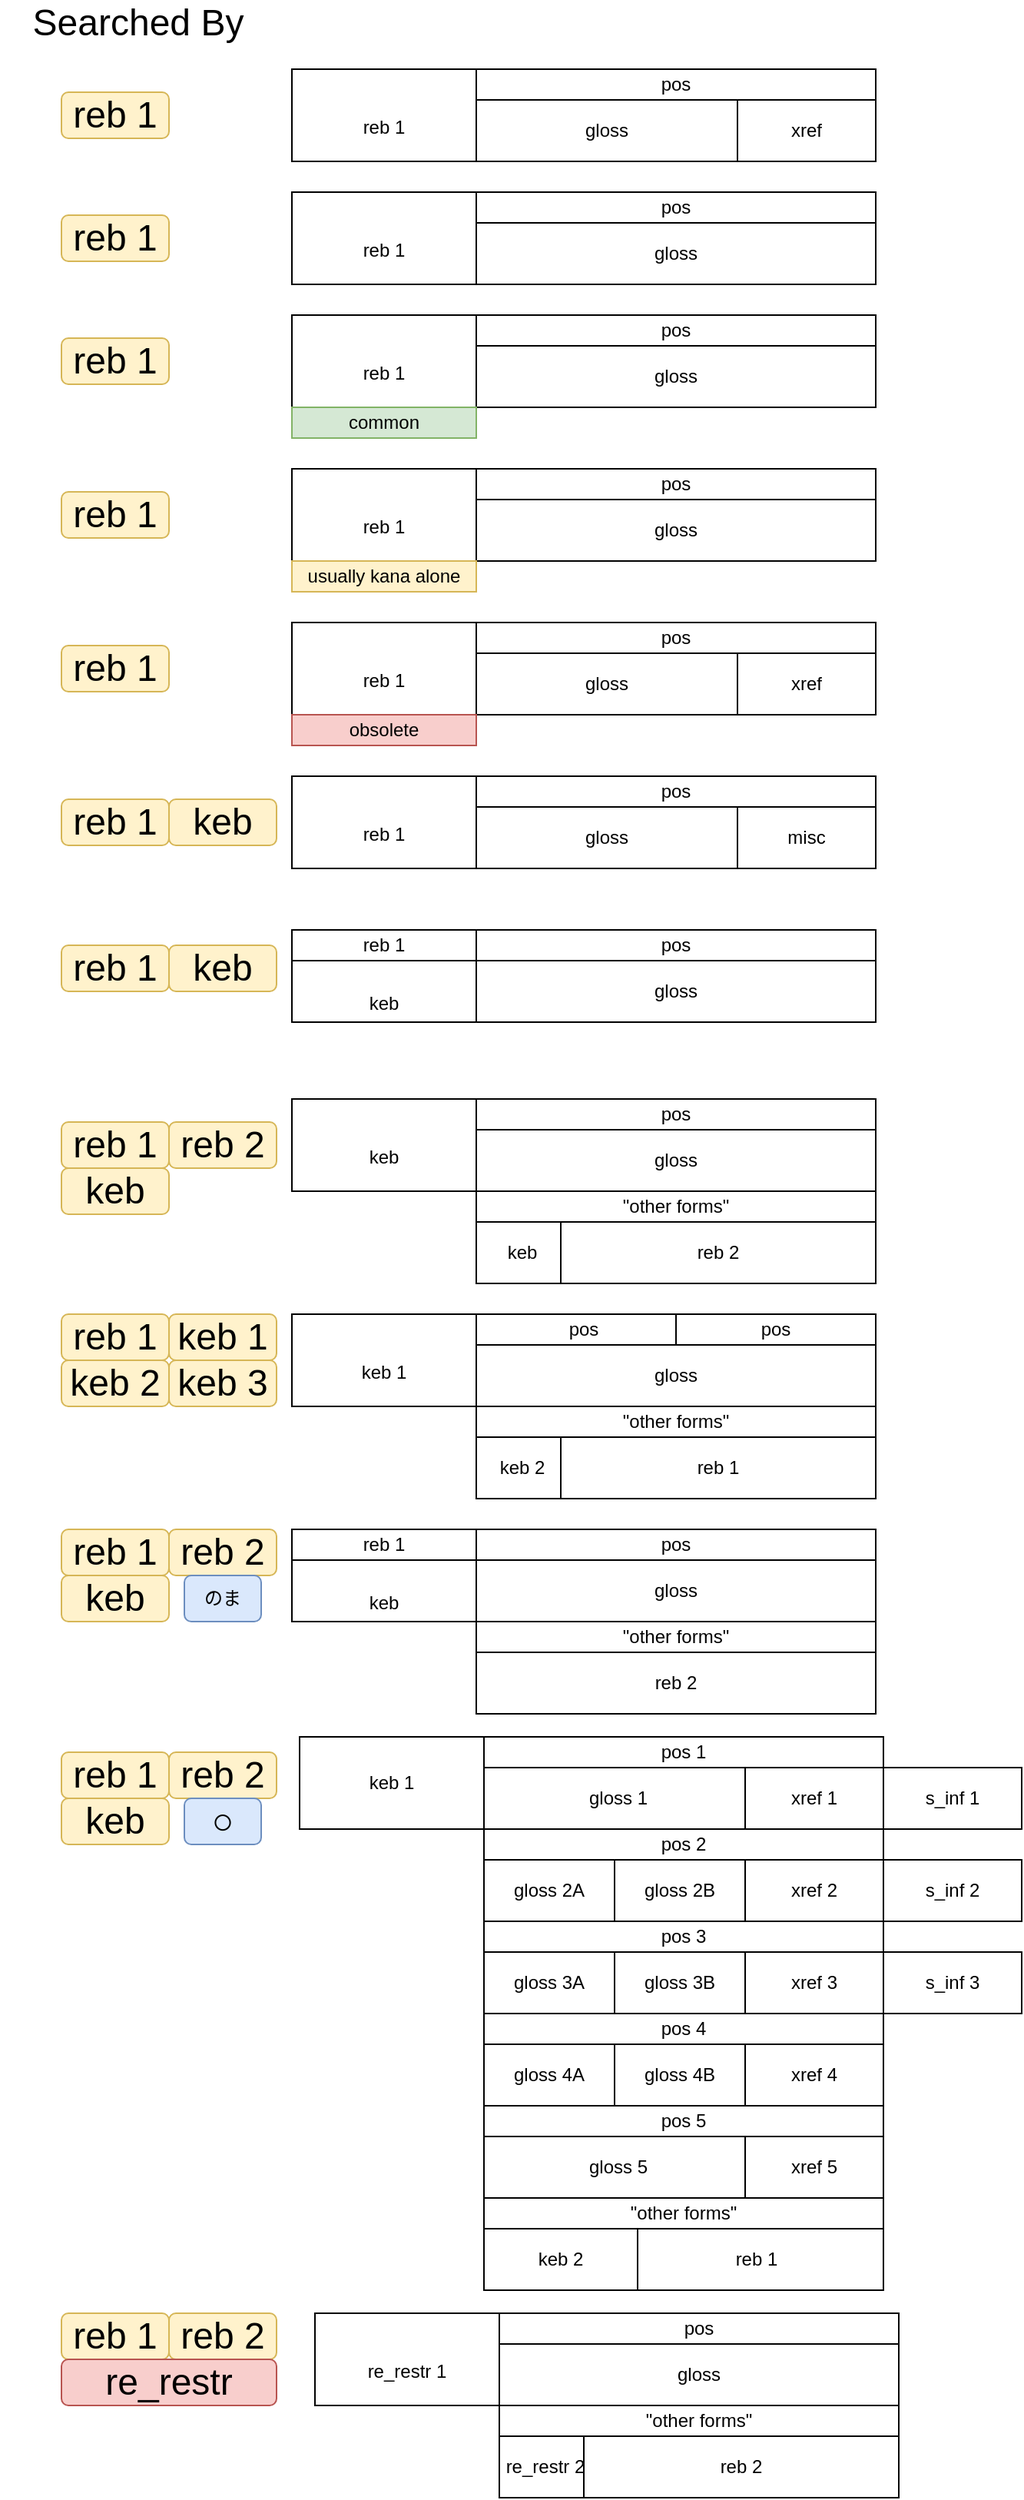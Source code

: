 <mxfile version="15.3.5" type="device"><diagram id="YaNyc30fb01BKYTUnE-E" name="Page-1"><mxGraphModel dx="1099" dy="962" grid="1" gridSize="10" guides="1" tooltips="1" connect="1" arrows="1" fold="1" page="1" pageScale="1" pageWidth="850" pageHeight="1100" math="0" shadow="0"><root><mxCell id="0"/><mxCell id="1" parent="0"/><mxCell id="m7RnuNLn5C-3_QpmldOm-1" value="&lt;font style=&quot;font-size: 12px&quot;&gt;reb 1&lt;/font&gt;" style="rounded=0;whiteSpace=wrap;html=1;hachureGap=4;pointerEvents=0;fontSize=34;" vertex="1" parent="1"><mxGeometry x="230" y="270" width="120" height="60" as="geometry"/></mxCell><mxCell id="m7RnuNLn5C-3_QpmldOm-2" value="pos" style="rounded=0;whiteSpace=wrap;html=1;hachureGap=4;pointerEvents=0;" vertex="1" parent="1"><mxGeometry x="350" y="270" width="260" height="20" as="geometry"/></mxCell><mxCell id="m7RnuNLn5C-3_QpmldOm-4" value="gloss" style="rounded=0;whiteSpace=wrap;html=1;hachureGap=4;pointerEvents=0;" vertex="1" parent="1"><mxGeometry x="350" y="290" width="170" height="40" as="geometry"/></mxCell><mxCell id="m7RnuNLn5C-3_QpmldOm-5" value="xref" style="rounded=0;whiteSpace=wrap;html=1;hachureGap=4;pointerEvents=0;" vertex="1" parent="1"><mxGeometry x="520" y="290" width="90" height="40" as="geometry"/></mxCell><mxCell id="m7RnuNLn5C-3_QpmldOm-6" value="&lt;font style=&quot;font-size: 12px&quot;&gt;reb 1&lt;/font&gt;" style="rounded=0;whiteSpace=wrap;html=1;hachureGap=4;pointerEvents=0;fontSize=34;" vertex="1" parent="1"><mxGeometry x="230" y="350" width="120" height="60" as="geometry"/></mxCell><mxCell id="m7RnuNLn5C-3_QpmldOm-7" value="pos" style="rounded=0;whiteSpace=wrap;html=1;hachureGap=4;pointerEvents=0;" vertex="1" parent="1"><mxGeometry x="350" y="350" width="260" height="20" as="geometry"/></mxCell><mxCell id="m7RnuNLn5C-3_QpmldOm-8" value="gloss" style="rounded=0;whiteSpace=wrap;html=1;hachureGap=4;pointerEvents=0;" vertex="1" parent="1"><mxGeometry x="350" y="370" width="260" height="40" as="geometry"/></mxCell><mxCell id="m7RnuNLn5C-3_QpmldOm-10" value="reb 1" style="rounded=1;whiteSpace=wrap;html=1;hachureGap=4;pointerEvents=0;fontSize=24;fillColor=#fff2cc;strokeColor=#d6b656;" vertex="1" parent="1"><mxGeometry x="80" y="285" width="70" height="30" as="geometry"/></mxCell><mxCell id="m7RnuNLn5C-3_QpmldOm-13" value="&lt;font style=&quot;font-size: 12px&quot;&gt;keb&lt;/font&gt;" style="rounded=0;whiteSpace=wrap;html=1;hachureGap=4;pointerEvents=0;fontSize=34;" vertex="1" parent="1"><mxGeometry x="230" y="940" width="120" height="60" as="geometry"/></mxCell><mxCell id="m7RnuNLn5C-3_QpmldOm-14" value="pos" style="rounded=0;whiteSpace=wrap;html=1;hachureGap=4;pointerEvents=0;" vertex="1" parent="1"><mxGeometry x="350" y="940" width="260" height="20" as="geometry"/></mxCell><mxCell id="m7RnuNLn5C-3_QpmldOm-15" value="gloss" style="rounded=0;whiteSpace=wrap;html=1;hachureGap=4;pointerEvents=0;" vertex="1" parent="1"><mxGeometry x="350" y="960" width="260" height="40" as="geometry"/></mxCell><mxCell id="m7RnuNLn5C-3_QpmldOm-16" value="keb" style="rounded=0;whiteSpace=wrap;html=1;hachureGap=4;pointerEvents=0;" vertex="1" parent="1"><mxGeometry x="350" y="1020" width="60" height="40" as="geometry"/></mxCell><mxCell id="m7RnuNLn5C-3_QpmldOm-17" value="reb 2" style="rounded=0;whiteSpace=wrap;html=1;hachureGap=4;pointerEvents=0;" vertex="1" parent="1"><mxGeometry x="405" y="1020" width="205" height="40" as="geometry"/></mxCell><mxCell id="m7RnuNLn5C-3_QpmldOm-18" value="Searched By" style="text;html=1;strokeColor=none;fillColor=none;align=center;verticalAlign=middle;whiteSpace=wrap;rounded=0;hachureGap=4;pointerEvents=0;fontSize=24;" vertex="1" parent="1"><mxGeometry x="40" y="230" width="180" height="20" as="geometry"/></mxCell><mxCell id="m7RnuNLn5C-3_QpmldOm-19" value="reb 1" style="rounded=1;whiteSpace=wrap;html=1;hachureGap=4;pointerEvents=0;fontSize=24;fillColor=#fff2cc;strokeColor=#d6b656;" vertex="1" parent="1"><mxGeometry x="80" y="365" width="70" height="30" as="geometry"/></mxCell><mxCell id="m7RnuNLn5C-3_QpmldOm-20" value="reb 1" style="rounded=1;whiteSpace=wrap;html=1;hachureGap=4;pointerEvents=0;fontSize=24;fillColor=#fff2cc;strokeColor=#d6b656;" vertex="1" parent="1"><mxGeometry x="80" y="955" width="70" height="30" as="geometry"/></mxCell><mxCell id="m7RnuNLn5C-3_QpmldOm-21" value="reb 2" style="rounded=1;whiteSpace=wrap;html=1;hachureGap=4;pointerEvents=0;fontSize=24;fillColor=#fff2cc;strokeColor=#d6b656;" vertex="1" parent="1"><mxGeometry x="150" y="955" width="70" height="30" as="geometry"/></mxCell><mxCell id="m7RnuNLn5C-3_QpmldOm-22" value="keb" style="rounded=1;whiteSpace=wrap;html=1;hachureGap=4;pointerEvents=0;fontSize=24;fillColor=#fff2cc;strokeColor=#d6b656;" vertex="1" parent="1"><mxGeometry x="80" y="985" width="70" height="30" as="geometry"/></mxCell><mxCell id="m7RnuNLn5C-3_QpmldOm-23" value="reb 1" style="rounded=1;whiteSpace=wrap;html=1;hachureGap=4;pointerEvents=0;fontSize=24;fillColor=#fff2cc;strokeColor=#d6b656;" vertex="1" parent="1"><mxGeometry x="80" y="840" width="70" height="30" as="geometry"/></mxCell><mxCell id="m7RnuNLn5C-3_QpmldOm-24" value="&lt;font style=&quot;font-size: 12px&quot;&gt;keb&lt;/font&gt;" style="rounded=0;whiteSpace=wrap;html=1;hachureGap=4;pointerEvents=0;fontSize=34;" vertex="1" parent="1"><mxGeometry x="230" y="850" width="120" height="40" as="geometry"/></mxCell><mxCell id="m7RnuNLn5C-3_QpmldOm-25" value="pos" style="rounded=0;whiteSpace=wrap;html=1;hachureGap=4;pointerEvents=0;" vertex="1" parent="1"><mxGeometry x="350" y="830" width="260" height="20" as="geometry"/></mxCell><mxCell id="m7RnuNLn5C-3_QpmldOm-26" value="gloss" style="rounded=0;whiteSpace=wrap;html=1;hachureGap=4;pointerEvents=0;" vertex="1" parent="1"><mxGeometry x="350" y="850" width="260" height="40" as="geometry"/></mxCell><mxCell id="m7RnuNLn5C-3_QpmldOm-27" value="reb 1" style="rounded=0;whiteSpace=wrap;html=1;hachureGap=4;pointerEvents=0;" vertex="1" parent="1"><mxGeometry x="230" y="830" width="120" height="20" as="geometry"/></mxCell><mxCell id="m7RnuNLn5C-3_QpmldOm-28" value="reb 1" style="rounded=1;whiteSpace=wrap;html=1;hachureGap=4;pointerEvents=0;fontSize=24;fillColor=#fff2cc;strokeColor=#d6b656;" vertex="1" parent="1"><mxGeometry x="80" y="1220" width="70" height="30" as="geometry"/></mxCell><mxCell id="m7RnuNLn5C-3_QpmldOm-29" value="reb 2" style="rounded=1;whiteSpace=wrap;html=1;hachureGap=4;pointerEvents=0;fontSize=24;fillColor=#fff2cc;strokeColor=#d6b656;" vertex="1" parent="1"><mxGeometry x="150" y="1220" width="70" height="30" as="geometry"/></mxCell><mxCell id="m7RnuNLn5C-3_QpmldOm-30" value="keb" style="rounded=1;whiteSpace=wrap;html=1;hachureGap=4;pointerEvents=0;fontSize=24;fillColor=#fff2cc;strokeColor=#d6b656;" vertex="1" parent="1"><mxGeometry x="80" y="1250" width="70" height="30" as="geometry"/></mxCell><mxCell id="m7RnuNLn5C-3_QpmldOm-31" value="&lt;font style=&quot;font-size: 12px&quot;&gt;keb&lt;/font&gt;" style="rounded=0;whiteSpace=wrap;html=1;hachureGap=4;pointerEvents=0;fontSize=34;" vertex="1" parent="1"><mxGeometry x="230" y="1240" width="120" height="40" as="geometry"/></mxCell><mxCell id="m7RnuNLn5C-3_QpmldOm-32" value="pos" style="rounded=0;whiteSpace=wrap;html=1;hachureGap=4;pointerEvents=0;" vertex="1" parent="1"><mxGeometry x="350" y="1220" width="260" height="20" as="geometry"/></mxCell><mxCell id="m7RnuNLn5C-3_QpmldOm-33" value="gloss" style="rounded=0;whiteSpace=wrap;html=1;hachureGap=4;pointerEvents=0;" vertex="1" parent="1"><mxGeometry x="350" y="1240" width="260" height="40" as="geometry"/></mxCell><mxCell id="m7RnuNLn5C-3_QpmldOm-34" value="reb 1" style="rounded=0;whiteSpace=wrap;html=1;hachureGap=4;pointerEvents=0;" vertex="1" parent="1"><mxGeometry x="230" y="1220" width="120" height="20" as="geometry"/></mxCell><mxCell id="m7RnuNLn5C-3_QpmldOm-36" value="reb 2" style="rounded=0;whiteSpace=wrap;html=1;hachureGap=4;pointerEvents=0;" vertex="1" parent="1"><mxGeometry x="350" y="1300" width="260" height="40" as="geometry"/></mxCell><mxCell id="m7RnuNLn5C-3_QpmldOm-37" value="&quot;other forms&quot;" style="rounded=0;whiteSpace=wrap;html=1;hachureGap=4;pointerEvents=0;" vertex="1" parent="1"><mxGeometry x="350" y="1000" width="260" height="20" as="geometry"/></mxCell><mxCell id="m7RnuNLn5C-3_QpmldOm-38" value="&quot;other forms&quot;" style="rounded=0;whiteSpace=wrap;html=1;hachureGap=4;pointerEvents=0;" vertex="1" parent="1"><mxGeometry x="350" y="1280" width="260" height="20" as="geometry"/></mxCell><mxCell id="m7RnuNLn5C-3_QpmldOm-39" value="reb 1" style="rounded=1;whiteSpace=wrap;html=1;hachureGap=4;pointerEvents=0;fontSize=24;fillColor=#fff2cc;strokeColor=#d6b656;" vertex="1" parent="1"><mxGeometry x="80" y="1365" width="70" height="30" as="geometry"/></mxCell><mxCell id="m7RnuNLn5C-3_QpmldOm-40" value="reb 2" style="rounded=1;whiteSpace=wrap;html=1;hachureGap=4;pointerEvents=0;fontSize=24;fillColor=#fff2cc;strokeColor=#d6b656;" vertex="1" parent="1"><mxGeometry x="150" y="1365" width="70" height="30" as="geometry"/></mxCell><mxCell id="m7RnuNLn5C-3_QpmldOm-41" value="keb" style="rounded=1;whiteSpace=wrap;html=1;hachureGap=4;pointerEvents=0;fontSize=24;fillColor=#fff2cc;strokeColor=#d6b656;" vertex="1" parent="1"><mxGeometry x="80" y="1395" width="70" height="30" as="geometry"/></mxCell><mxCell id="m7RnuNLn5C-3_QpmldOm-43" value="pos 1" style="rounded=0;whiteSpace=wrap;html=1;hachureGap=4;pointerEvents=0;" vertex="1" parent="1"><mxGeometry x="355" y="1355" width="260" height="20" as="geometry"/></mxCell><mxCell id="m7RnuNLn5C-3_QpmldOm-44" value="gloss 1" style="rounded=0;whiteSpace=wrap;html=1;hachureGap=4;pointerEvents=0;" vertex="1" parent="1"><mxGeometry x="355" y="1375" width="175" height="40" as="geometry"/></mxCell><mxCell id="m7RnuNLn5C-3_QpmldOm-45" value="keb 1" style="rounded=0;whiteSpace=wrap;html=1;hachureGap=4;pointerEvents=0;" vertex="1" parent="1"><mxGeometry x="235" y="1355" width="120" height="60" as="geometry"/></mxCell><mxCell id="m7RnuNLn5C-3_QpmldOm-46" value="reb 1" style="rounded=0;whiteSpace=wrap;html=1;hachureGap=4;pointerEvents=0;" vertex="1" parent="1"><mxGeometry x="450" y="1675" width="165" height="40" as="geometry"/></mxCell><mxCell id="m7RnuNLn5C-3_QpmldOm-47" value="&quot;other forms&quot;" style="rounded=0;whiteSpace=wrap;html=1;hachureGap=4;pointerEvents=0;" vertex="1" parent="1"><mxGeometry x="355" y="1655" width="260" height="20" as="geometry"/></mxCell><mxCell id="m7RnuNLn5C-3_QpmldOm-50" value="xref 1" style="rounded=0;whiteSpace=wrap;html=1;hachureGap=4;pointerEvents=0;" vertex="1" parent="1"><mxGeometry x="525" y="1375" width="90" height="40" as="geometry"/></mxCell><mxCell id="m7RnuNLn5C-3_QpmldOm-51" value="s_inf 1" style="rounded=0;whiteSpace=wrap;html=1;hachureGap=4;pointerEvents=0;" vertex="1" parent="1"><mxGeometry x="615" y="1375" width="90" height="40" as="geometry"/></mxCell><mxCell id="m7RnuNLn5C-3_QpmldOm-52" value="○" style="rounded=1;whiteSpace=wrap;html=1;hachureGap=4;pointerEvents=0;fontSize=24;fillColor=#dae8fc;strokeColor=#6c8ebf;" vertex="1" parent="1"><mxGeometry x="160" y="1395" width="50" height="30" as="geometry"/></mxCell><mxCell id="m7RnuNLn5C-3_QpmldOm-53" value="のま" style="rounded=1;whiteSpace=wrap;html=1;hachureGap=4;pointerEvents=0;fontSize=12;fillColor=#dae8fc;strokeColor=#6c8ebf;" vertex="1" parent="1"><mxGeometry x="160" y="1250" width="50" height="30" as="geometry"/></mxCell><mxCell id="m7RnuNLn5C-3_QpmldOm-54" value="gloss 2A" style="rounded=0;whiteSpace=wrap;html=1;hachureGap=4;pointerEvents=0;" vertex="1" parent="1"><mxGeometry x="355" y="1435" width="85" height="40" as="geometry"/></mxCell><mxCell id="m7RnuNLn5C-3_QpmldOm-55" value="xref 2" style="rounded=0;whiteSpace=wrap;html=1;hachureGap=4;pointerEvents=0;" vertex="1" parent="1"><mxGeometry x="525" y="1435" width="90" height="40" as="geometry"/></mxCell><mxCell id="m7RnuNLn5C-3_QpmldOm-56" value="s_inf 2" style="rounded=0;whiteSpace=wrap;html=1;hachureGap=4;pointerEvents=0;" vertex="1" parent="1"><mxGeometry x="615" y="1435" width="90" height="40" as="geometry"/></mxCell><mxCell id="m7RnuNLn5C-3_QpmldOm-57" value="gloss 2B" style="rounded=0;whiteSpace=wrap;html=1;hachureGap=4;pointerEvents=0;" vertex="1" parent="1"><mxGeometry x="440" y="1435" width="85" height="40" as="geometry"/></mxCell><mxCell id="m7RnuNLn5C-3_QpmldOm-58" value="gloss 3A" style="rounded=0;whiteSpace=wrap;html=1;hachureGap=4;pointerEvents=0;" vertex="1" parent="1"><mxGeometry x="355" y="1495" width="85" height="40" as="geometry"/></mxCell><mxCell id="m7RnuNLn5C-3_QpmldOm-59" value="xref 3" style="rounded=0;whiteSpace=wrap;html=1;hachureGap=4;pointerEvents=0;" vertex="1" parent="1"><mxGeometry x="525" y="1495" width="90" height="40" as="geometry"/></mxCell><mxCell id="m7RnuNLn5C-3_QpmldOm-60" value="s_inf 3" style="rounded=0;whiteSpace=wrap;html=1;hachureGap=4;pointerEvents=0;" vertex="1" parent="1"><mxGeometry x="615" y="1495" width="90" height="40" as="geometry"/></mxCell><mxCell id="m7RnuNLn5C-3_QpmldOm-61" value="gloss 3B" style="rounded=0;whiteSpace=wrap;html=1;hachureGap=4;pointerEvents=0;" vertex="1" parent="1"><mxGeometry x="440" y="1495" width="85" height="40" as="geometry"/></mxCell><mxCell id="m7RnuNLn5C-3_QpmldOm-62" value="pos 2" style="rounded=0;whiteSpace=wrap;html=1;hachureGap=4;pointerEvents=0;" vertex="1" parent="1"><mxGeometry x="355" y="1415" width="260" height="20" as="geometry"/></mxCell><mxCell id="m7RnuNLn5C-3_QpmldOm-63" value="pos 3" style="rounded=0;whiteSpace=wrap;html=1;hachureGap=4;pointerEvents=0;" vertex="1" parent="1"><mxGeometry x="355" y="1475" width="260" height="20" as="geometry"/></mxCell><mxCell id="m7RnuNLn5C-3_QpmldOm-64" value="pos 4" style="rounded=0;whiteSpace=wrap;html=1;hachureGap=4;pointerEvents=0;" vertex="1" parent="1"><mxGeometry x="355" y="1535" width="260" height="20" as="geometry"/></mxCell><mxCell id="m7RnuNLn5C-3_QpmldOm-65" value="gloss 4A" style="rounded=0;whiteSpace=wrap;html=1;hachureGap=4;pointerEvents=0;" vertex="1" parent="1"><mxGeometry x="355" y="1555" width="85" height="40" as="geometry"/></mxCell><mxCell id="m7RnuNLn5C-3_QpmldOm-66" value="xref 4" style="rounded=0;whiteSpace=wrap;html=1;hachureGap=4;pointerEvents=0;" vertex="1" parent="1"><mxGeometry x="525" y="1555" width="90" height="40" as="geometry"/></mxCell><mxCell id="m7RnuNLn5C-3_QpmldOm-67" value="gloss 4B" style="rounded=0;whiteSpace=wrap;html=1;hachureGap=4;pointerEvents=0;" vertex="1" parent="1"><mxGeometry x="440" y="1555" width="85" height="40" as="geometry"/></mxCell><mxCell id="m7RnuNLn5C-3_QpmldOm-68" value="gloss 5" style="rounded=0;whiteSpace=wrap;html=1;hachureGap=4;pointerEvents=0;" vertex="1" parent="1"><mxGeometry x="355" y="1615" width="175" height="40" as="geometry"/></mxCell><mxCell id="m7RnuNLn5C-3_QpmldOm-69" value="xref 5" style="rounded=0;whiteSpace=wrap;html=1;hachureGap=4;pointerEvents=0;" vertex="1" parent="1"><mxGeometry x="525" y="1615" width="90" height="40" as="geometry"/></mxCell><mxCell id="m7RnuNLn5C-3_QpmldOm-70" value="pos 5" style="rounded=0;whiteSpace=wrap;html=1;hachureGap=4;pointerEvents=0;" vertex="1" parent="1"><mxGeometry x="355" y="1595" width="260" height="20" as="geometry"/></mxCell><mxCell id="m7RnuNLn5C-3_QpmldOm-71" value="keb 2" style="rounded=0;whiteSpace=wrap;html=1;hachureGap=4;pointerEvents=0;" vertex="1" parent="1"><mxGeometry x="355" y="1675" width="100" height="40" as="geometry"/></mxCell><mxCell id="m7RnuNLn5C-3_QpmldOm-72" value="keb" style="rounded=1;whiteSpace=wrap;html=1;hachureGap=4;pointerEvents=0;fontSize=24;fillColor=#fff2cc;strokeColor=#d6b656;" vertex="1" parent="1"><mxGeometry x="150" y="840" width="70" height="30" as="geometry"/></mxCell><mxCell id="m7RnuNLn5C-3_QpmldOm-73" value="reb 1" style="rounded=1;whiteSpace=wrap;html=1;hachureGap=4;pointerEvents=0;fontSize=24;fillColor=#fff2cc;strokeColor=#d6b656;" vertex="1" parent="1"><mxGeometry x="80" y="1730" width="70" height="30" as="geometry"/></mxCell><mxCell id="m7RnuNLn5C-3_QpmldOm-74" value="reb 2" style="rounded=1;whiteSpace=wrap;html=1;hachureGap=4;pointerEvents=0;fontSize=24;fillColor=#fff2cc;strokeColor=#d6b656;" vertex="1" parent="1"><mxGeometry x="150" y="1730" width="70" height="30" as="geometry"/></mxCell><mxCell id="m7RnuNLn5C-3_QpmldOm-75" value="&lt;font style=&quot;font-size: 12px&quot;&gt;re_restr 1&lt;/font&gt;" style="rounded=0;whiteSpace=wrap;html=1;hachureGap=4;pointerEvents=0;fontSize=34;" vertex="1" parent="1"><mxGeometry x="245" y="1730" width="120" height="60" as="geometry"/></mxCell><mxCell id="m7RnuNLn5C-3_QpmldOm-76" value="pos" style="rounded=0;whiteSpace=wrap;html=1;hachureGap=4;pointerEvents=0;" vertex="1" parent="1"><mxGeometry x="365" y="1730" width="260" height="20" as="geometry"/></mxCell><mxCell id="m7RnuNLn5C-3_QpmldOm-77" value="gloss" style="rounded=0;whiteSpace=wrap;html=1;hachureGap=4;pointerEvents=0;" vertex="1" parent="1"><mxGeometry x="365" y="1750" width="260" height="40" as="geometry"/></mxCell><mxCell id="m7RnuNLn5C-3_QpmldOm-78" value="re_restr 2" style="rounded=0;whiteSpace=wrap;html=1;hachureGap=4;pointerEvents=0;" vertex="1" parent="1"><mxGeometry x="365" y="1810" width="60" height="40" as="geometry"/></mxCell><mxCell id="m7RnuNLn5C-3_QpmldOm-79" value="reb 2" style="rounded=0;whiteSpace=wrap;html=1;hachureGap=4;pointerEvents=0;" vertex="1" parent="1"><mxGeometry x="420" y="1810" width="205" height="40" as="geometry"/></mxCell><mxCell id="m7RnuNLn5C-3_QpmldOm-80" value="&quot;other forms&quot;" style="rounded=0;whiteSpace=wrap;html=1;hachureGap=4;pointerEvents=0;" vertex="1" parent="1"><mxGeometry x="365" y="1790" width="260" height="20" as="geometry"/></mxCell><mxCell id="m7RnuNLn5C-3_QpmldOm-81" value="re_restr" style="rounded=1;whiteSpace=wrap;html=1;hachureGap=4;pointerEvents=0;fontSize=24;fillColor=#f8cecc;strokeColor=#b85450;" vertex="1" parent="1"><mxGeometry x="80" y="1760" width="140" height="30" as="geometry"/></mxCell><mxCell id="m7RnuNLn5C-3_QpmldOm-82" value="&lt;font style=&quot;font-size: 12px&quot;&gt;reb 1&lt;/font&gt;" style="rounded=0;whiteSpace=wrap;html=1;hachureGap=4;pointerEvents=0;fontSize=34;" vertex="1" parent="1"><mxGeometry x="230" y="730" width="120" height="60" as="geometry"/></mxCell><mxCell id="m7RnuNLn5C-3_QpmldOm-83" value="pos" style="rounded=0;whiteSpace=wrap;html=1;hachureGap=4;pointerEvents=0;" vertex="1" parent="1"><mxGeometry x="350" y="730" width="260" height="20" as="geometry"/></mxCell><mxCell id="m7RnuNLn5C-3_QpmldOm-84" value="gloss" style="rounded=0;whiteSpace=wrap;html=1;hachureGap=4;pointerEvents=0;" vertex="1" parent="1"><mxGeometry x="350" y="750" width="170" height="40" as="geometry"/></mxCell><mxCell id="m7RnuNLn5C-3_QpmldOm-85" value="misc" style="rounded=0;whiteSpace=wrap;html=1;hachureGap=4;pointerEvents=0;" vertex="1" parent="1"><mxGeometry x="520" y="750" width="90" height="40" as="geometry"/></mxCell><mxCell id="m7RnuNLn5C-3_QpmldOm-86" value="reb 1" style="rounded=1;whiteSpace=wrap;html=1;hachureGap=4;pointerEvents=0;fontSize=24;fillColor=#fff2cc;strokeColor=#d6b656;" vertex="1" parent="1"><mxGeometry x="80" y="745" width="70" height="30" as="geometry"/></mxCell><mxCell id="m7RnuNLn5C-3_QpmldOm-87" value="keb" style="rounded=1;whiteSpace=wrap;html=1;hachureGap=4;pointerEvents=0;fontSize=24;fillColor=#fff2cc;strokeColor=#d6b656;" vertex="1" parent="1"><mxGeometry x="150" y="745" width="70" height="30" as="geometry"/></mxCell><mxCell id="m7RnuNLn5C-3_QpmldOm-88" value="reb 1" style="rounded=1;whiteSpace=wrap;html=1;hachureGap=4;pointerEvents=0;fontSize=24;fillColor=#fff2cc;strokeColor=#d6b656;" vertex="1" parent="1"><mxGeometry x="80" y="1080" width="70" height="30" as="geometry"/></mxCell><mxCell id="m7RnuNLn5C-3_QpmldOm-89" value="keb 1" style="rounded=1;whiteSpace=wrap;html=1;hachureGap=4;pointerEvents=0;fontSize=24;fillColor=#fff2cc;strokeColor=#d6b656;" vertex="1" parent="1"><mxGeometry x="150" y="1080" width="70" height="30" as="geometry"/></mxCell><mxCell id="m7RnuNLn5C-3_QpmldOm-90" value="keb 2" style="rounded=1;whiteSpace=wrap;html=1;hachureGap=4;pointerEvents=0;fontSize=24;fillColor=#fff2cc;strokeColor=#d6b656;" vertex="1" parent="1"><mxGeometry x="80" y="1110" width="70" height="30" as="geometry"/></mxCell><mxCell id="m7RnuNLn5C-3_QpmldOm-91" value="keb 3" style="rounded=1;whiteSpace=wrap;html=1;hachureGap=4;pointerEvents=0;fontSize=24;fillColor=#fff2cc;strokeColor=#d6b656;" vertex="1" parent="1"><mxGeometry x="150" y="1110" width="70" height="30" as="geometry"/></mxCell><mxCell id="m7RnuNLn5C-3_QpmldOm-92" value="&lt;font style=&quot;font-size: 12px&quot;&gt;keb 1&lt;/font&gt;" style="rounded=0;whiteSpace=wrap;html=1;hachureGap=4;pointerEvents=0;fontSize=34;" vertex="1" parent="1"><mxGeometry x="230" y="1080" width="120" height="60" as="geometry"/></mxCell><mxCell id="m7RnuNLn5C-3_QpmldOm-93" value="pos" style="rounded=0;whiteSpace=wrap;html=1;hachureGap=4;pointerEvents=0;" vertex="1" parent="1"><mxGeometry x="350" y="1080" width="140" height="20" as="geometry"/></mxCell><mxCell id="m7RnuNLn5C-3_QpmldOm-94" value="gloss" style="rounded=0;whiteSpace=wrap;html=1;hachureGap=4;pointerEvents=0;" vertex="1" parent="1"><mxGeometry x="350" y="1100" width="260" height="40" as="geometry"/></mxCell><mxCell id="m7RnuNLn5C-3_QpmldOm-95" value="keb 2" style="rounded=0;whiteSpace=wrap;html=1;hachureGap=4;pointerEvents=0;" vertex="1" parent="1"><mxGeometry x="350" y="1160" width="60" height="40" as="geometry"/></mxCell><mxCell id="m7RnuNLn5C-3_QpmldOm-96" value="reb 1" style="rounded=0;whiteSpace=wrap;html=1;hachureGap=4;pointerEvents=0;" vertex="1" parent="1"><mxGeometry x="405" y="1160" width="205" height="40" as="geometry"/></mxCell><mxCell id="m7RnuNLn5C-3_QpmldOm-97" value="&quot;other forms&quot;" style="rounded=0;whiteSpace=wrap;html=1;hachureGap=4;pointerEvents=0;" vertex="1" parent="1"><mxGeometry x="350" y="1140" width="260" height="20" as="geometry"/></mxCell><mxCell id="m7RnuNLn5C-3_QpmldOm-98" value="pos" style="rounded=0;whiteSpace=wrap;html=1;hachureGap=4;pointerEvents=0;" vertex="1" parent="1"><mxGeometry x="480" y="1080" width="130" height="20" as="geometry"/></mxCell><mxCell id="m7RnuNLn5C-3_QpmldOm-99" value="&lt;font style=&quot;font-size: 12px&quot;&gt;reb 1&lt;/font&gt;" style="rounded=0;whiteSpace=wrap;html=1;hachureGap=4;pointerEvents=0;fontSize=34;" vertex="1" parent="1"><mxGeometry x="230" y="630" width="120" height="60" as="geometry"/></mxCell><mxCell id="m7RnuNLn5C-3_QpmldOm-100" value="pos" style="rounded=0;whiteSpace=wrap;html=1;hachureGap=4;pointerEvents=0;" vertex="1" parent="1"><mxGeometry x="350" y="630" width="260" height="20" as="geometry"/></mxCell><mxCell id="m7RnuNLn5C-3_QpmldOm-101" value="gloss" style="rounded=0;whiteSpace=wrap;html=1;hachureGap=4;pointerEvents=0;" vertex="1" parent="1"><mxGeometry x="350" y="650" width="170" height="40" as="geometry"/></mxCell><mxCell id="m7RnuNLn5C-3_QpmldOm-102" value="xref" style="rounded=0;whiteSpace=wrap;html=1;hachureGap=4;pointerEvents=0;" vertex="1" parent="1"><mxGeometry x="520" y="650" width="90" height="40" as="geometry"/></mxCell><mxCell id="m7RnuNLn5C-3_QpmldOm-103" value="reb 1" style="rounded=1;whiteSpace=wrap;html=1;hachureGap=4;pointerEvents=0;fontSize=24;fillColor=#fff2cc;strokeColor=#d6b656;" vertex="1" parent="1"><mxGeometry x="80" y="645" width="70" height="30" as="geometry"/></mxCell><mxCell id="m7RnuNLn5C-3_QpmldOm-104" value="&lt;font style=&quot;font-size: 12px&quot;&gt;reb 1&lt;/font&gt;" style="rounded=0;whiteSpace=wrap;html=1;hachureGap=4;pointerEvents=0;fontSize=34;" vertex="1" parent="1"><mxGeometry x="230" y="430" width="120" height="60" as="geometry"/></mxCell><mxCell id="m7RnuNLn5C-3_QpmldOm-105" value="pos" style="rounded=0;whiteSpace=wrap;html=1;hachureGap=4;pointerEvents=0;" vertex="1" parent="1"><mxGeometry x="350" y="430" width="260" height="20" as="geometry"/></mxCell><mxCell id="m7RnuNLn5C-3_QpmldOm-106" value="gloss" style="rounded=0;whiteSpace=wrap;html=1;hachureGap=4;pointerEvents=0;" vertex="1" parent="1"><mxGeometry x="350" y="450" width="260" height="40" as="geometry"/></mxCell><mxCell id="m7RnuNLn5C-3_QpmldOm-107" value="reb 1" style="rounded=1;whiteSpace=wrap;html=1;hachureGap=4;pointerEvents=0;fontSize=24;fillColor=#fff2cc;strokeColor=#d6b656;" vertex="1" parent="1"><mxGeometry x="80" y="445" width="70" height="30" as="geometry"/></mxCell><mxCell id="m7RnuNLn5C-3_QpmldOm-108" value="obsolete" style="rounded=0;whiteSpace=wrap;html=1;hachureGap=4;pointerEvents=0;fillColor=#f8cecc;strokeColor=#b85450;" vertex="1" parent="1"><mxGeometry x="230" y="690" width="120" height="20" as="geometry"/></mxCell><mxCell id="m7RnuNLn5C-3_QpmldOm-109" value="common" style="rounded=0;whiteSpace=wrap;html=1;hachureGap=4;pointerEvents=0;fillColor=#d5e8d4;strokeColor=#82b366;" vertex="1" parent="1"><mxGeometry x="230" y="490" width="120" height="20" as="geometry"/></mxCell><mxCell id="m7RnuNLn5C-3_QpmldOm-110" value="&lt;font style=&quot;font-size: 12px&quot;&gt;reb 1&lt;/font&gt;" style="rounded=0;whiteSpace=wrap;html=1;hachureGap=4;pointerEvents=0;fontSize=34;" vertex="1" parent="1"><mxGeometry x="230" y="530" width="120" height="60" as="geometry"/></mxCell><mxCell id="m7RnuNLn5C-3_QpmldOm-111" value="pos" style="rounded=0;whiteSpace=wrap;html=1;hachureGap=4;pointerEvents=0;" vertex="1" parent="1"><mxGeometry x="350" y="530" width="260" height="20" as="geometry"/></mxCell><mxCell id="m7RnuNLn5C-3_QpmldOm-112" value="gloss" style="rounded=0;whiteSpace=wrap;html=1;hachureGap=4;pointerEvents=0;" vertex="1" parent="1"><mxGeometry x="350" y="550" width="260" height="40" as="geometry"/></mxCell><mxCell id="m7RnuNLn5C-3_QpmldOm-113" value="reb 1" style="rounded=1;whiteSpace=wrap;html=1;hachureGap=4;pointerEvents=0;fontSize=24;fillColor=#fff2cc;strokeColor=#d6b656;" vertex="1" parent="1"><mxGeometry x="80" y="545" width="70" height="30" as="geometry"/></mxCell><mxCell id="m7RnuNLn5C-3_QpmldOm-114" value="usually kana alone" style="rounded=0;whiteSpace=wrap;html=1;hachureGap=4;pointerEvents=0;fillColor=#fff2cc;strokeColor=#d6b656;" vertex="1" parent="1"><mxGeometry x="230" y="590" width="120" height="20" as="geometry"/></mxCell></root></mxGraphModel></diagram></mxfile>